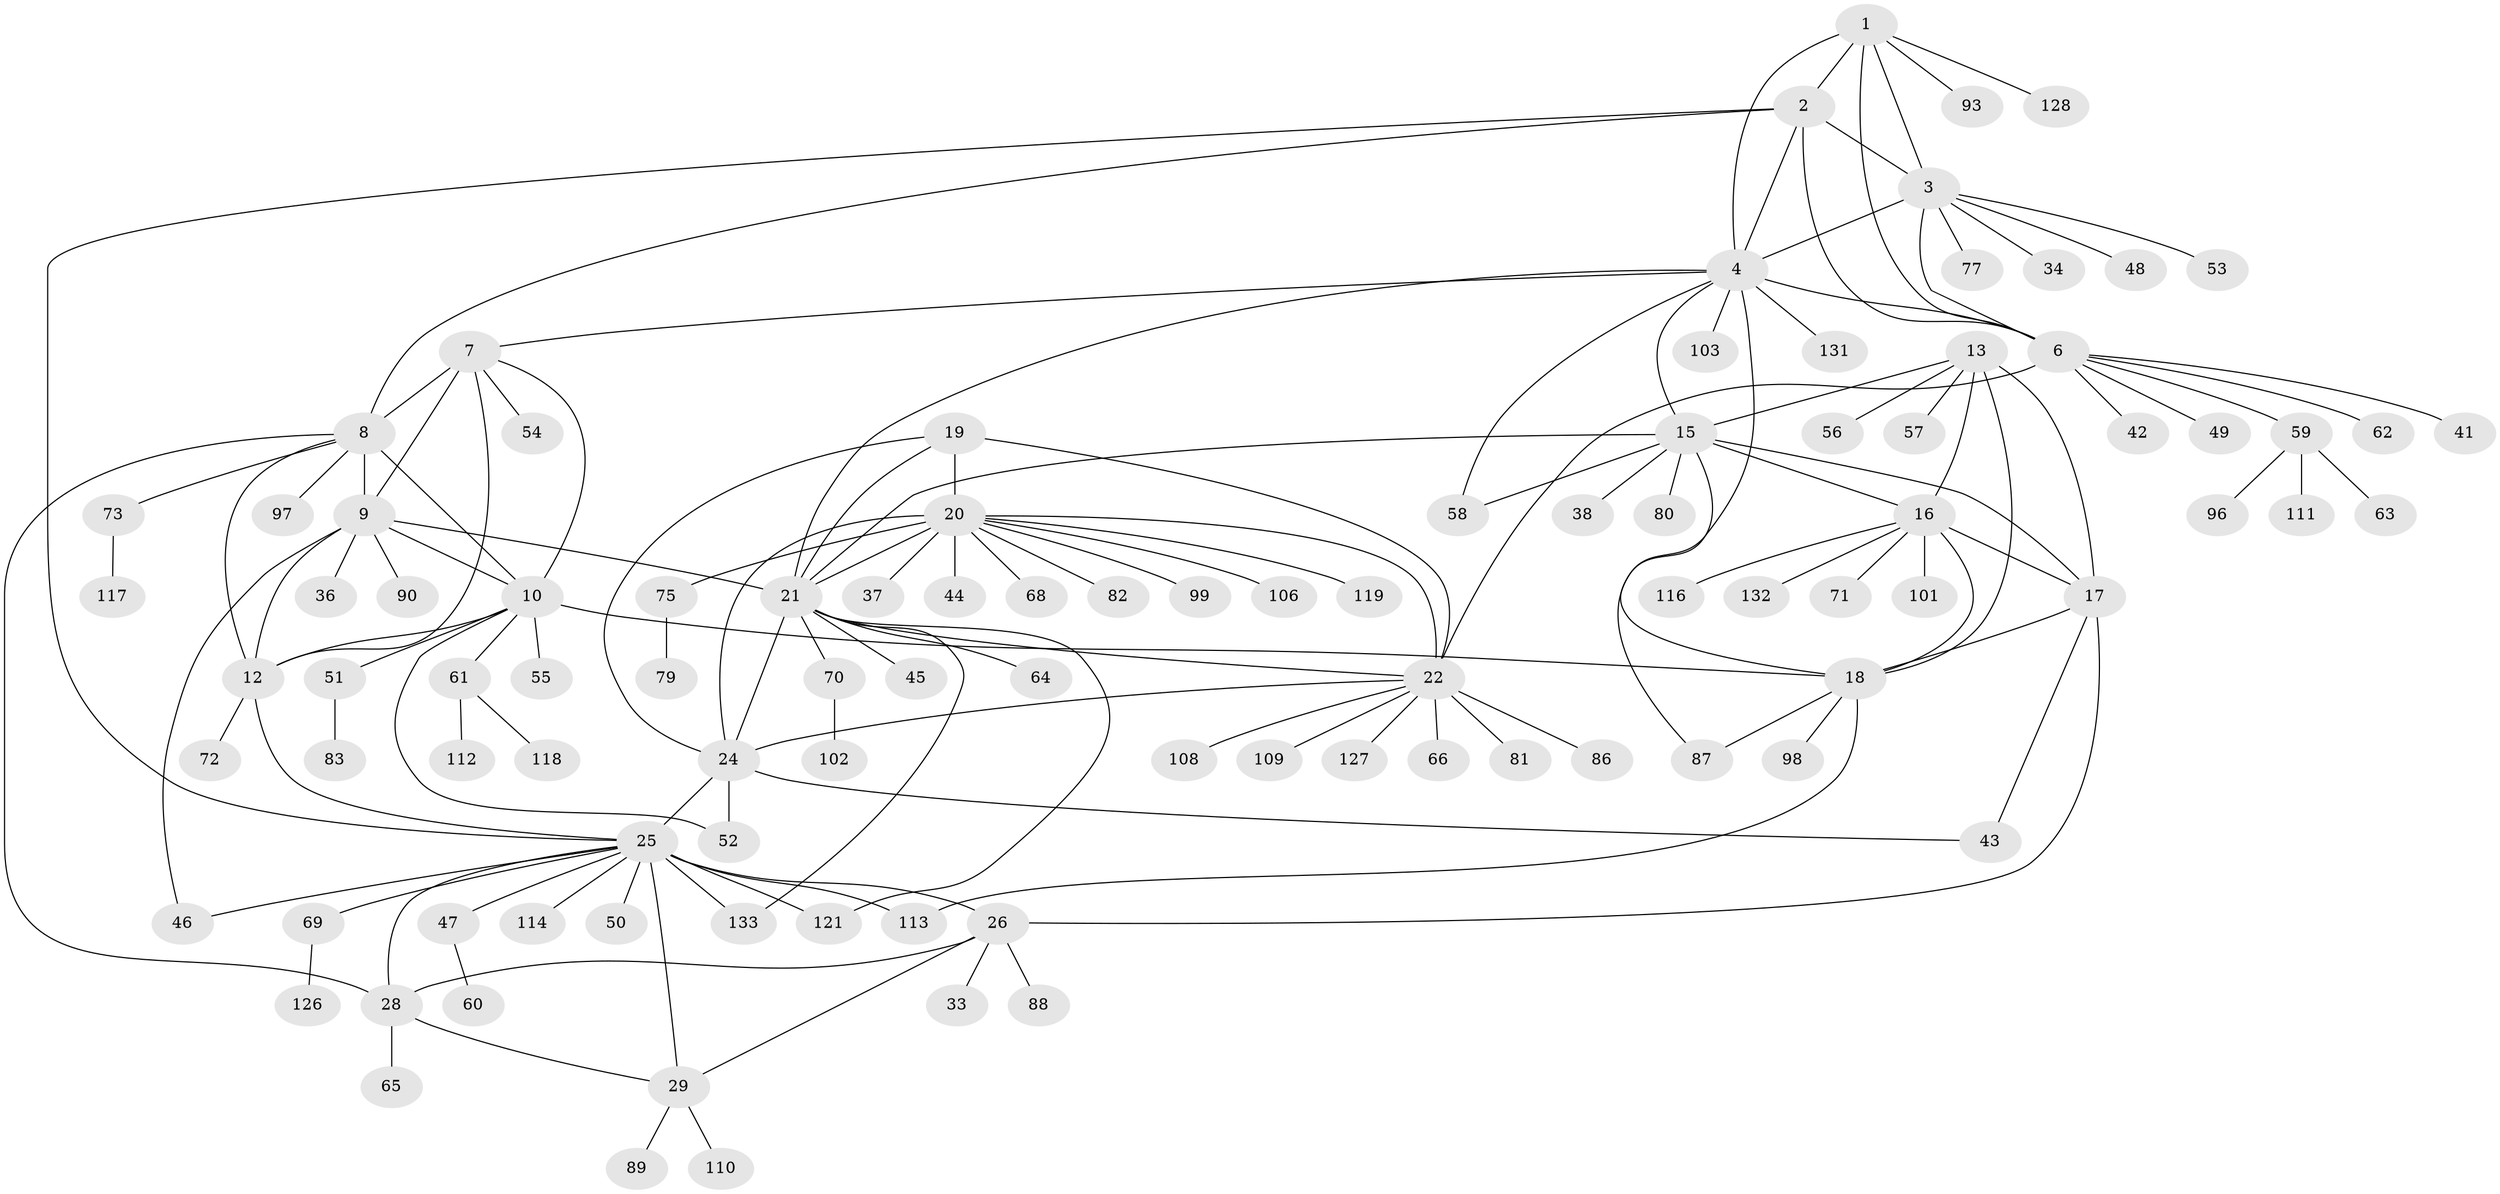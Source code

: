 // Generated by graph-tools (version 1.1) at 2025/24/03/03/25 07:24:09]
// undirected, 100 vertices, 143 edges
graph export_dot {
graph [start="1"]
  node [color=gray90,style=filled];
  1 [super="+5"];
  2;
  3 [super="+104"];
  4 [super="+120"];
  6 [super="+40"];
  7 [super="+39"];
  8 [super="+124"];
  9 [super="+11"];
  10;
  12 [super="+31"];
  13 [super="+14"];
  15 [super="+123"];
  16 [super="+67"];
  17 [super="+94"];
  18 [super="+115"];
  19 [super="+35"];
  20 [super="+23"];
  21 [super="+32"];
  22 [super="+78"];
  24 [super="+130"];
  25 [super="+27"];
  26 [super="+122"];
  28 [super="+85"];
  29 [super="+30"];
  33;
  34;
  36;
  37;
  38;
  41;
  42;
  43;
  44 [super="+92"];
  45;
  46;
  47 [super="+105"];
  48;
  49;
  50;
  51;
  52 [super="+129"];
  53;
  54 [super="+107"];
  55 [super="+84"];
  56;
  57;
  58;
  59 [super="+95"];
  60 [super="+100"];
  61 [super="+76"];
  62;
  63 [super="+74"];
  64;
  65;
  66;
  68;
  69;
  70;
  71;
  72;
  73;
  75 [super="+91"];
  77;
  79;
  80;
  81;
  82;
  83;
  86;
  87;
  88;
  89;
  90;
  93;
  96;
  97;
  98;
  99;
  101;
  102;
  103;
  106;
  108 [super="+125"];
  109;
  110;
  111;
  112;
  113;
  114;
  116;
  117;
  118;
  119;
  121;
  126;
  127;
  128;
  131;
  132;
  133;
  1 -- 2 [weight=2];
  1 -- 3 [weight=2];
  1 -- 4 [weight=2];
  1 -- 6 [weight=2];
  1 -- 93;
  1 -- 128;
  2 -- 3;
  2 -- 4;
  2 -- 6;
  2 -- 8;
  2 -- 25;
  3 -- 4;
  3 -- 6;
  3 -- 34;
  3 -- 48;
  3 -- 53;
  3 -- 77;
  4 -- 6;
  4 -- 15;
  4 -- 58;
  4 -- 87;
  4 -- 103;
  4 -- 7;
  4 -- 131;
  4 -- 21;
  6 -- 22;
  6 -- 42;
  6 -- 49;
  6 -- 59;
  6 -- 62;
  6 -- 41;
  7 -- 8;
  7 -- 9 [weight=2];
  7 -- 10;
  7 -- 12;
  7 -- 54;
  8 -- 9 [weight=2];
  8 -- 10;
  8 -- 12;
  8 -- 73;
  8 -- 97;
  8 -- 28;
  9 -- 10 [weight=2];
  9 -- 12 [weight=2];
  9 -- 21;
  9 -- 36;
  9 -- 46;
  9 -- 90;
  10 -- 12;
  10 -- 18;
  10 -- 51;
  10 -- 52;
  10 -- 55;
  10 -- 61;
  12 -- 72;
  12 -- 25;
  13 -- 15 [weight=2];
  13 -- 16 [weight=2];
  13 -- 17 [weight=2];
  13 -- 18 [weight=2];
  13 -- 56;
  13 -- 57;
  15 -- 16;
  15 -- 17;
  15 -- 18;
  15 -- 21;
  15 -- 38;
  15 -- 58;
  15 -- 80;
  16 -- 17;
  16 -- 18;
  16 -- 71;
  16 -- 101;
  16 -- 116;
  16 -- 132;
  17 -- 18;
  17 -- 26;
  17 -- 43;
  18 -- 87;
  18 -- 98;
  18 -- 113;
  19 -- 20 [weight=2];
  19 -- 21;
  19 -- 22;
  19 -- 24;
  20 -- 21 [weight=2];
  20 -- 22 [weight=2];
  20 -- 24 [weight=2];
  20 -- 44;
  20 -- 68;
  20 -- 82;
  20 -- 119;
  20 -- 99;
  20 -- 37;
  20 -- 106;
  20 -- 75;
  21 -- 22;
  21 -- 24;
  21 -- 45;
  21 -- 64;
  21 -- 70;
  21 -- 121;
  21 -- 133;
  22 -- 24;
  22 -- 66;
  22 -- 81;
  22 -- 86;
  22 -- 108;
  22 -- 109;
  22 -- 127;
  24 -- 43;
  24 -- 52;
  24 -- 25;
  25 -- 26 [weight=2];
  25 -- 28 [weight=2];
  25 -- 29 [weight=4];
  25 -- 50;
  25 -- 69;
  25 -- 113;
  25 -- 114;
  25 -- 121;
  25 -- 133;
  25 -- 46;
  25 -- 47;
  26 -- 28;
  26 -- 29 [weight=2];
  26 -- 33;
  26 -- 88;
  28 -- 29 [weight=2];
  28 -- 65;
  29 -- 89;
  29 -- 110;
  47 -- 60;
  51 -- 83;
  59 -- 63;
  59 -- 96;
  59 -- 111;
  61 -- 112;
  61 -- 118;
  69 -- 126;
  70 -- 102;
  73 -- 117;
  75 -- 79;
}
